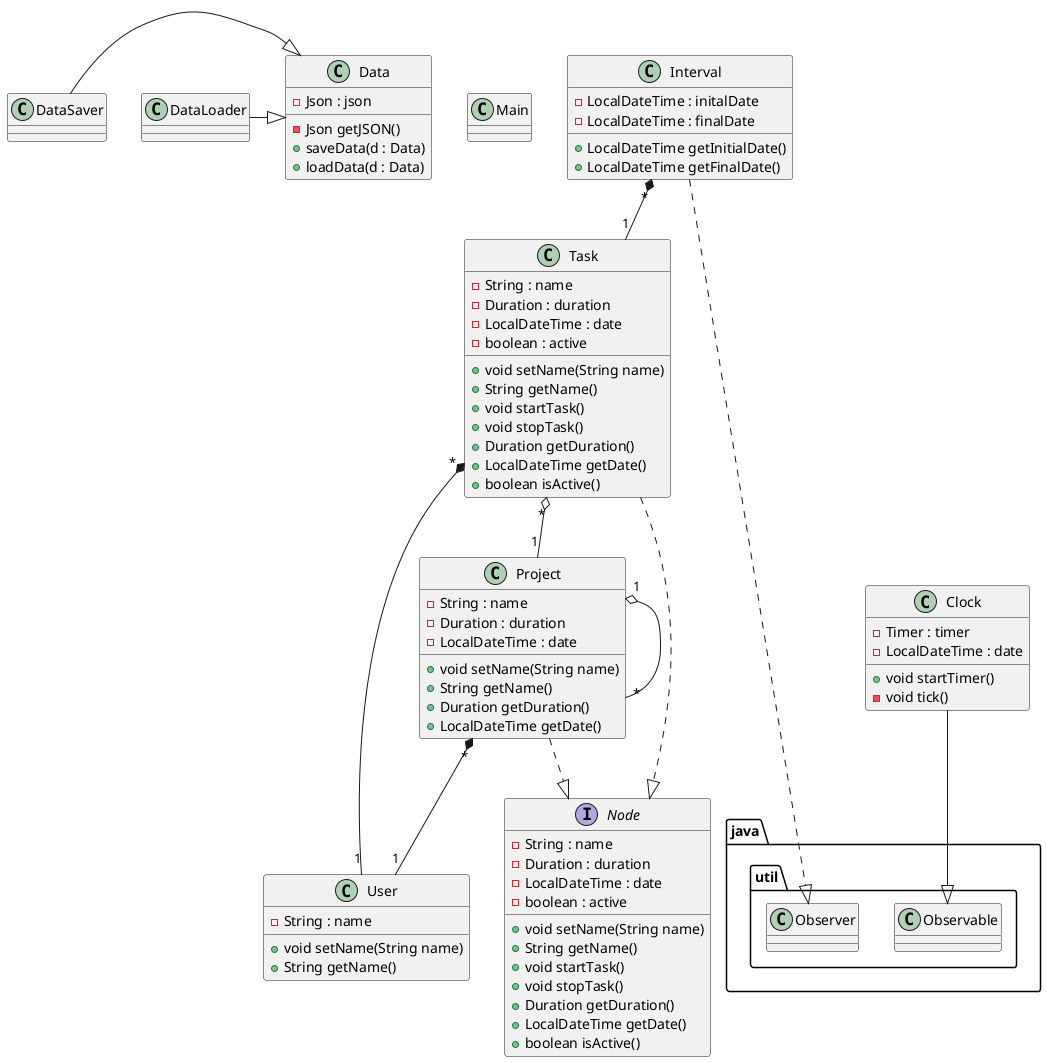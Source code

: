 @startuml

class Main {
}

class User {
+void setName(String name)
+String getName()
-String : name
}

interface Node {
+void setName(String name)
+String getName()
+void startTask()
+void stopTask()
+Duration getDuration()
+LocalDateTime getDate()
+boolean isActive()
-String : name
-Duration : duration
-LocalDateTime : date
-boolean : active
}

class Project {
+void setName(String name)
+String getName()
+Duration getDuration()
+LocalDateTime getDate()
-String : name
-Duration : duration
-LocalDateTime : date
}

class Task {
+void setName(String name)
+String getName()
+void startTask()
+void stopTask()
+Duration getDuration()
+LocalDateTime getDate()
+boolean isActive()
-String : name
-Duration : duration
-LocalDateTime : date
-boolean : active
}

class Interval {
-LocalDateTime : initalDate
-LocalDateTime : finalDate
+LocalDateTime getInitialDate()
+LocalDateTime getFinalDate()

}


class Clock {
-Timer : timer
-LocalDateTime : date
+void startTimer()
-void tick()
}

class Data {
- Json : json
- Json getJSON()
+ saveData(d : Data)
+ loadData(d : Data)
}

class DataSaver {
}

class DataLoader {
}


Project -.|> Node
Task -.|> Node
Clock -down-|> java.util.Observable
Interval -.down.-|> java.util.Observer
Project "1" o-- "*" Project
Task "*" o-- "1" Project
Interval "*" *-- "1" Task
DataSaver -|> Data
DataLoader -|> Data
Task "*" *-- "1" User
Project "*" *-- "1" User


@enduml